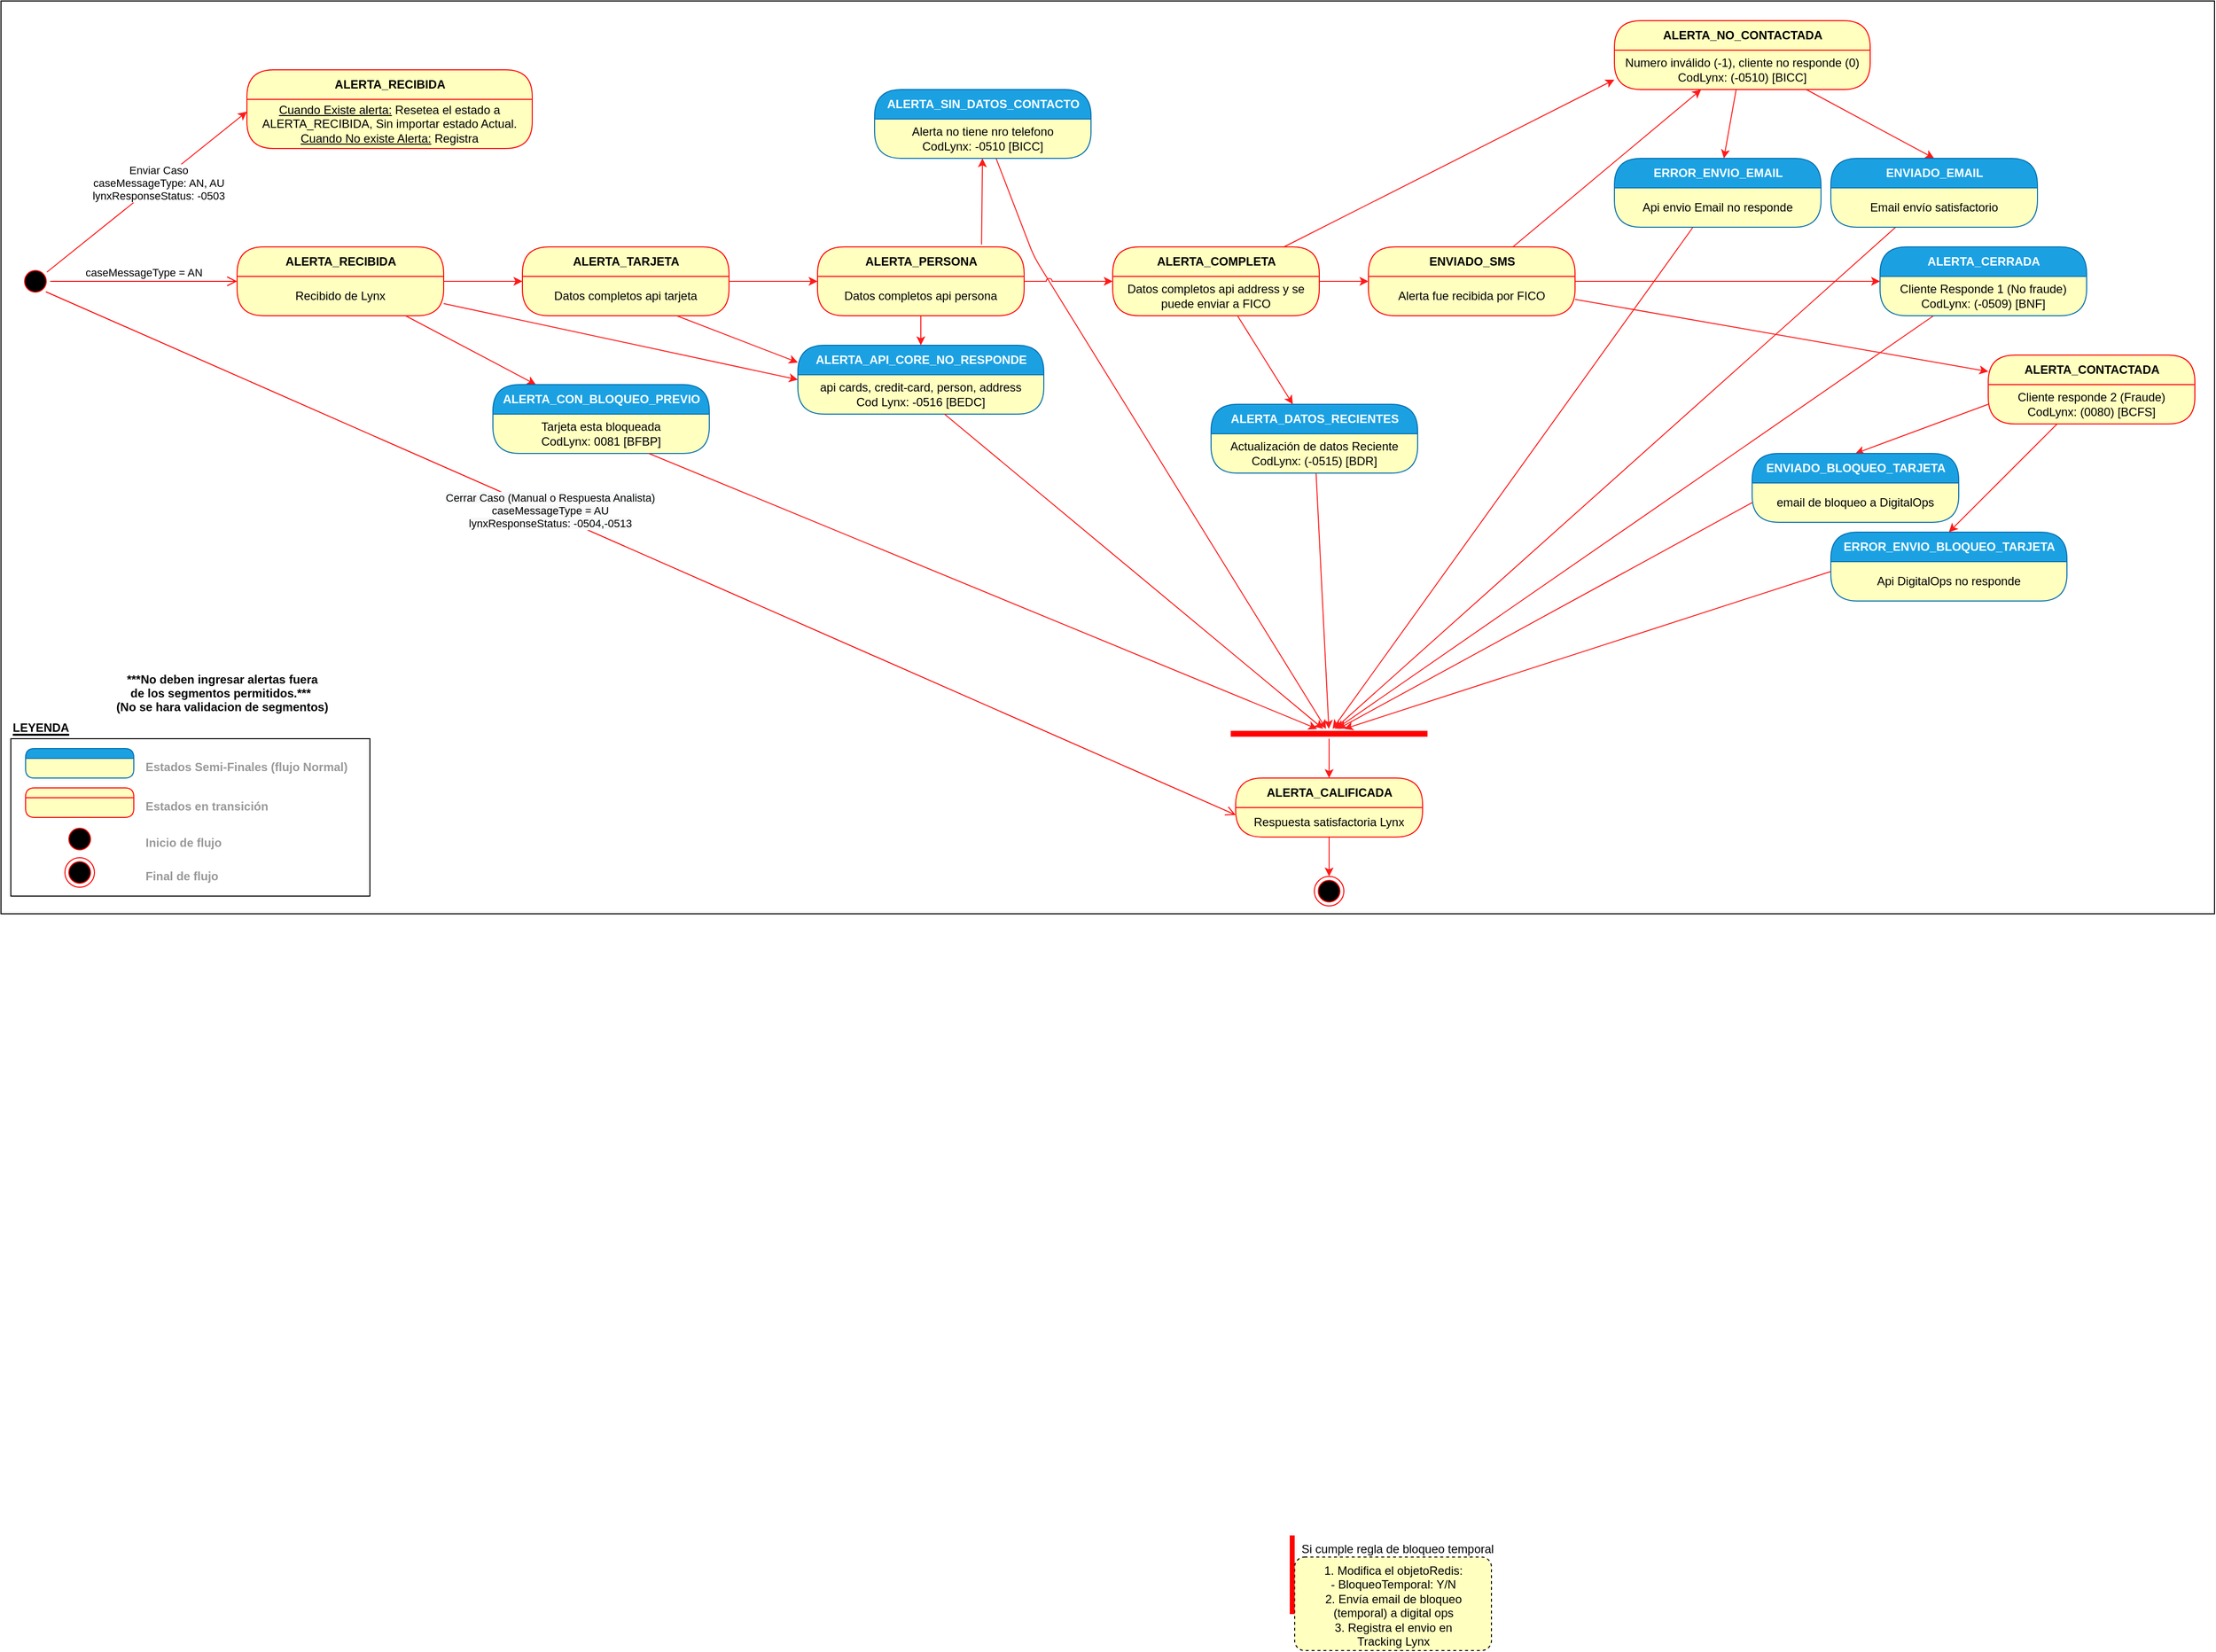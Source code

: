 <mxfile version="16.6.7" type="github"><diagram id="e5wToZ6Jj2soGeOCWYj3" name="Page-1"><mxGraphModel dx="3074" dy="1052" grid="1" gridSize="10" guides="1" tooltips="1" connect="1" arrows="1" fold="1" page="1" pageScale="1" pageWidth="827" pageHeight="1169" math="0" shadow="0"><root><mxCell id="0"/><mxCell id="1" parent="0"/><mxCell id="meJ3Hm6bCnbv4KWAAB1v-10" value="" style="rounded=0;whiteSpace=wrap;html=1;" parent="1" vertex="1"><mxGeometry x="-140" y="70" width="2250" height="928" as="geometry"/></mxCell><mxCell id="77KCPv3B4IZZ5Z66STRk-72" style="edgeStyle=none;rounded=1;orthogonalLoop=1;jettySize=auto;html=1;strokeColor=#FF1919;" parent="1" source="77KCPv3B4IZZ5Z66STRk-35" target="77KCPv3B4IZZ5Z66STRk-59" edge="1"><mxGeometry relative="1" as="geometry"><mxPoint x="1340" y="710" as="targetPoint"/></mxGeometry></mxCell><mxCell id="77KCPv3B4IZZ5Z66STRk-73" style="edgeStyle=none;rounded=1;orthogonalLoop=1;jettySize=auto;html=1;strokeColor=#FF1919;" parent="1" source="77KCPv3B4IZZ5Z66STRk-26" target="77KCPv3B4IZZ5Z66STRk-59" edge="1"><mxGeometry relative="1" as="geometry"><Array as="points"><mxPoint x="910" y="330"/></Array><mxPoint x="1100" y="660" as="targetPoint"/></mxGeometry></mxCell><mxCell id="77KCPv3B4IZZ5Z66STRk-12" style="edgeStyle=orthogonalEdgeStyle;rounded=0;orthogonalLoop=1;jettySize=auto;html=1;strokeColor=#FF1919;" parent="1" source="77KCPv3B4IZZ5Z66STRk-1" target="77KCPv3B4IZZ5Z66STRk-5" edge="1"><mxGeometry relative="1" as="geometry"/></mxCell><mxCell id="90G6gJbZFidTqptF8gDu-3" style="rounded=0;orthogonalLoop=1;jettySize=auto;html=1;entryX=0;entryY=0.5;entryDx=0;entryDy=0;strokeColor=#FF1919;" parent="1" source="77KCPv3B4IZZ5Z66STRk-1" target="77KCPv3B4IZZ5Z66STRk-20" edge="1"><mxGeometry relative="1" as="geometry"/></mxCell><mxCell id="tDKdMyrOGzaEZXIqc7HQ-4" style="rounded=0;orthogonalLoop=1;jettySize=auto;html=1;strokeColor=#FF1919;" parent="1" source="77KCPv3B4IZZ5Z66STRk-1" target="tDKdMyrOGzaEZXIqc7HQ-1" edge="1"><mxGeometry relative="1" as="geometry"/></mxCell><mxCell id="77KCPv3B4IZZ5Z66STRk-1" value="ALERTA_RECIBIDA" style="swimlane;html=1;fontStyle=1;align=center;verticalAlign=middle;childLayout=stackLayout;horizontal=1;startSize=30;horizontalStack=0;resizeParent=0;resizeLast=1;container=0;fontColor=#000000;collapsible=0;rounded=1;arcSize=30;strokeColor=#ff0000;fillColor=#ffffc0;swimlaneFillColor=#ffffc0;dropTarget=0;" parent="1" vertex="1"><mxGeometry x="100" y="320" width="210" height="70" as="geometry"/></mxCell><mxCell id="77KCPv3B4IZZ5Z66STRk-2" value="Recibido de Lynx" style="text;html=1;strokeColor=none;fillColor=none;align=center;verticalAlign=middle;spacingLeft=4;spacingRight=4;whiteSpace=wrap;overflow=hidden;rotatable=0;fontColor=#000000;" parent="77KCPv3B4IZZ5Z66STRk-1" vertex="1"><mxGeometry y="30" width="210" height="40" as="geometry"/></mxCell><mxCell id="fLqlD2cx_nLfpuTeQDXq-3" style="edgeStyle=orthogonalEdgeStyle;rounded=0;orthogonalLoop=1;jettySize=auto;html=1;entryX=0;entryY=0.125;entryDx=0;entryDy=0;entryPerimeter=0;strokeColor=#FF1919;" parent="1" source="77KCPv3B4IZZ5Z66STRk-5" target="77KCPv3B4IZZ5Z66STRk-9" edge="1"><mxGeometry relative="1" as="geometry"/></mxCell><mxCell id="77KCPv3B4IZZ5Z66STRk-5" value="ALERTA_TARJETA" style="swimlane;html=1;fontStyle=1;align=center;verticalAlign=middle;childLayout=stackLayout;horizontal=1;startSize=30;horizontalStack=0;resizeParent=0;resizeLast=1;container=0;fontColor=#000000;collapsible=0;rounded=1;arcSize=30;strokeColor=#ff0000;fillColor=#ffffc0;swimlaneFillColor=#ffffc0;dropTarget=0;" parent="1" vertex="1"><mxGeometry x="390" y="320" width="210" height="70" as="geometry"/></mxCell><mxCell id="77KCPv3B4IZZ5Z66STRk-6" value="Datos completos api&amp;nbsp;tarjeta" style="text;html=1;strokeColor=none;fillColor=none;align=center;verticalAlign=middle;spacingLeft=4;spacingRight=4;whiteSpace=wrap;overflow=hidden;rotatable=0;fontColor=#000000;" parent="77KCPv3B4IZZ5Z66STRk-5" vertex="1"><mxGeometry y="30" width="210" height="40" as="geometry"/></mxCell><mxCell id="77KCPv3B4IZZ5Z66STRk-14" style="edgeStyle=orthogonalEdgeStyle;rounded=0;orthogonalLoop=1;jettySize=auto;html=1;jumpStyle=arc;strokeColor=#FF1919;" parent="1" source="77KCPv3B4IZZ5Z66STRk-8" target="77KCPv3B4IZZ5Z66STRk-10" edge="1"><mxGeometry relative="1" as="geometry"/></mxCell><mxCell id="77KCPv3B4IZZ5Z66STRk-25" style="edgeStyle=none;rounded=0;orthogonalLoop=1;jettySize=auto;html=1;strokeColor=#FF1919;" parent="1" source="77KCPv3B4IZZ5Z66STRk-8" target="77KCPv3B4IZZ5Z66STRk-20" edge="1"><mxGeometry relative="1" as="geometry"/></mxCell><mxCell id="77KCPv3B4IZZ5Z66STRk-28" style="edgeStyle=none;rounded=0;orthogonalLoop=1;jettySize=auto;html=1;exitX=0.794;exitY=-0.033;exitDx=0;exitDy=0;exitPerimeter=0;strokeColor=#FF1919;" parent="1" source="77KCPv3B4IZZ5Z66STRk-8" target="77KCPv3B4IZZ5Z66STRk-26" edge="1"><mxGeometry relative="1" as="geometry"/></mxCell><mxCell id="77KCPv3B4IZZ5Z66STRk-8" value="ALERTA_PERSONA" style="swimlane;html=1;fontStyle=1;align=center;verticalAlign=middle;childLayout=stackLayout;horizontal=1;startSize=30;horizontalStack=0;resizeParent=0;resizeLast=1;container=0;fontColor=#000000;collapsible=0;rounded=1;arcSize=30;strokeColor=#ff0000;fillColor=#ffffc0;swimlaneFillColor=#ffffc0;dropTarget=0;" parent="1" vertex="1"><mxGeometry x="690" y="320" width="210" height="70" as="geometry"/></mxCell><mxCell id="77KCPv3B4IZZ5Z66STRk-9" value="Datos completos api persona" style="text;html=1;strokeColor=none;fillColor=none;align=center;verticalAlign=middle;spacingLeft=4;spacingRight=4;whiteSpace=wrap;overflow=hidden;rotatable=0;fontColor=#000000;" parent="77KCPv3B4IZZ5Z66STRk-8" vertex="1"><mxGeometry y="30" width="210" height="40" as="geometry"/></mxCell><mxCell id="77KCPv3B4IZZ5Z66STRk-33" style="edgeStyle=none;rounded=0;orthogonalLoop=1;jettySize=auto;html=1;strokeColor=#FF1919;" parent="1" source="77KCPv3B4IZZ5Z66STRk-10" target="77KCPv3B4IZZ5Z66STRk-29" edge="1"><mxGeometry relative="1" as="geometry"/></mxCell><mxCell id="77KCPv3B4IZZ5Z66STRk-34" style="edgeStyle=none;rounded=0;orthogonalLoop=1;jettySize=auto;html=1;strokeColor=#FF1919;" parent="1" source="77KCPv3B4IZZ5Z66STRk-10" target="77KCPv3B4IZZ5Z66STRk-31" edge="1"><mxGeometry relative="1" as="geometry"/></mxCell><mxCell id="SPsXiou8FZaf5zSpWh6t-2" style="rounded=0;orthogonalLoop=1;jettySize=auto;html=1;entryX=0;entryY=0.75;entryDx=0;entryDy=0;strokeColor=#FF1919;" parent="1" source="77KCPv3B4IZZ5Z66STRk-10" target="SPsXiou8FZaf5zSpWh6t-1" edge="1"><mxGeometry relative="1" as="geometry"><mxPoint x="1550.0" y="150.0" as="targetPoint"/></mxGeometry></mxCell><mxCell id="77KCPv3B4IZZ5Z66STRk-10" value="ALERTA_COMPLETA" style="swimlane;html=1;fontStyle=1;align=center;verticalAlign=middle;childLayout=stackLayout;horizontal=1;startSize=30;horizontalStack=0;resizeParent=0;resizeLast=1;container=0;fontColor=#000000;collapsible=0;rounded=1;arcSize=30;strokeColor=#ff0000;fillColor=#ffffc0;swimlaneFillColor=#ffffc0;dropTarget=0;" parent="1" vertex="1"><mxGeometry x="990" y="320" width="210" height="70" as="geometry"/></mxCell><mxCell id="fLqlD2cx_nLfpuTeQDXq-1" value="Datos completos api address y se puede enviar a FICO" style="text;html=1;strokeColor=none;fillColor=none;align=center;verticalAlign=middle;spacingLeft=4;spacingRight=4;whiteSpace=wrap;overflow=hidden;rotatable=0;fontColor=#000000;" parent="77KCPv3B4IZZ5Z66STRk-10" vertex="1"><mxGeometry y="30" width="210" height="40" as="geometry"/></mxCell><mxCell id="77KCPv3B4IZZ5Z66STRk-20" value="ALERTA_API_CORE_NO_RESPONDE" style="swimlane;html=1;fontStyle=1;align=center;verticalAlign=middle;childLayout=stackLayout;horizontal=1;startSize=30;horizontalStack=0;resizeParent=0;resizeLast=1;container=0;collapsible=0;rounded=1;arcSize=30;strokeColor=#006EAF;fillColor=#1ba1e2;swimlaneFillColor=#ffffc0;dropTarget=0;fontColor=#ffffff;" parent="1" vertex="1"><mxGeometry x="670" y="420" width="250" height="70" as="geometry"/></mxCell><mxCell id="77KCPv3B4IZZ5Z66STRk-21" value="api cards, credit-card, person, address&lt;br&gt;Cod Lynx: -0516 [BEDC]" style="text;html=1;strokeColor=none;fillColor=none;align=center;verticalAlign=middle;spacingLeft=4;spacingRight=4;whiteSpace=wrap;overflow=hidden;rotatable=0;fontColor=#000000;" parent="77KCPv3B4IZZ5Z66STRk-20" vertex="1"><mxGeometry y="30" width="250" height="40" as="geometry"/></mxCell><mxCell id="77KCPv3B4IZZ5Z66STRk-26" value="ALERTA_SIN_DATOS_CONTACTO" style="swimlane;html=1;fontStyle=1;align=center;verticalAlign=middle;childLayout=stackLayout;horizontal=1;startSize=30;horizontalStack=0;resizeParent=0;resizeLast=1;container=0;fontColor=#ffffff;collapsible=0;rounded=1;arcSize=30;strokeColor=#006EAF;fillColor=#1ba1e2;swimlaneFillColor=#ffffc0;dropTarget=0;" parent="1" vertex="1"><mxGeometry x="748" y="160" width="220" height="70" as="geometry"/></mxCell><mxCell id="77KCPv3B4IZZ5Z66STRk-27" value="Alerta no tiene nro telefono&lt;br&gt;CodLynx: -0510 [BICC]" style="text;html=1;strokeColor=none;fillColor=none;align=center;verticalAlign=middle;spacingLeft=4;spacingRight=4;whiteSpace=wrap;overflow=hidden;rotatable=0;fontColor=#000000;" parent="77KCPv3B4IZZ5Z66STRk-26" vertex="1"><mxGeometry y="30" width="220" height="40" as="geometry"/></mxCell><mxCell id="fLqlD2cx_nLfpuTeQDXq-5" value="Alerta no tiene nro telefono&lt;br&gt;CodLynx: -0510 [BICC]" style="text;html=1;strokeColor=none;fillColor=none;align=center;verticalAlign=middle;spacingLeft=4;spacingRight=4;whiteSpace=wrap;overflow=hidden;rotatable=0;fontColor=#000000;" parent="77KCPv3B4IZZ5Z66STRk-26" vertex="1"><mxGeometry y="70" width="220" as="geometry"/></mxCell><mxCell id="77KCPv3B4IZZ5Z66STRk-69" style="edgeStyle=none;rounded=0;orthogonalLoop=1;jettySize=auto;html=1;strokeColor=#FF1919;" parent="1" source="77KCPv3B4IZZ5Z66STRk-29" target="77KCPv3B4IZZ5Z66STRk-59" edge="1"><mxGeometry relative="1" as="geometry"><mxPoint x="1197" y="660" as="targetPoint"/></mxGeometry></mxCell><mxCell id="77KCPv3B4IZZ5Z66STRk-29" value="ALERTA_DATOS_RECIENTES" style="swimlane;html=1;fontStyle=1;align=center;verticalAlign=middle;childLayout=stackLayout;horizontal=1;startSize=30;horizontalStack=0;resizeParent=0;resizeLast=1;container=0;fontColor=#ffffff;collapsible=0;rounded=1;arcSize=30;strokeColor=#006EAF;fillColor=#1ba1e2;swimlaneFillColor=#ffffc0;dropTarget=0;" parent="1" vertex="1"><mxGeometry x="1090" y="480" width="210" height="70" as="geometry"/></mxCell><mxCell id="77KCPv3B4IZZ5Z66STRk-30" value="Actualización de datos Reciente&lt;br&gt;CodLynx: (-0515) [BDR]" style="text;html=1;strokeColor=none;fillColor=none;align=center;verticalAlign=middle;spacingLeft=4;spacingRight=4;whiteSpace=wrap;overflow=hidden;rotatable=0;fontColor=#000000;" parent="77KCPv3B4IZZ5Z66STRk-29" vertex="1"><mxGeometry y="30" width="210" height="40" as="geometry"/></mxCell><mxCell id="77KCPv3B4IZZ5Z66STRk-41" style="edgeStyle=none;rounded=0;orthogonalLoop=1;jettySize=auto;html=1;strokeColor=#FF1919;" parent="1" source="77KCPv3B4IZZ5Z66STRk-31" target="77KCPv3B4IZZ5Z66STRk-35" edge="1"><mxGeometry relative="1" as="geometry"/></mxCell><mxCell id="77KCPv3B4IZZ5Z66STRk-42" style="edgeStyle=none;rounded=0;orthogonalLoop=1;jettySize=auto;html=1;strokeColor=#FF1919;" parent="1" source="77KCPv3B4IZZ5Z66STRk-31" target="77KCPv3B4IZZ5Z66STRk-37" edge="1"><mxGeometry relative="1" as="geometry"><mxPoint x="1597" y="327.647" as="sourcePoint"/></mxGeometry></mxCell><mxCell id="77KCPv3B4IZZ5Z66STRk-43" style="edgeStyle=none;rounded=0;orthogonalLoop=1;jettySize=auto;html=1;strokeColor=#FF1919;" parent="1" source="77KCPv3B4IZZ5Z66STRk-31" target="77KCPv3B4IZZ5Z66STRk-39" edge="1"><mxGeometry relative="1" as="geometry"><mxPoint x="1597" y="350" as="sourcePoint"/></mxGeometry></mxCell><mxCell id="77KCPv3B4IZZ5Z66STRk-31" value="ENVIADO_SMS" style="swimlane;html=1;fontStyle=1;align=center;verticalAlign=middle;childLayout=stackLayout;horizontal=1;startSize=30;horizontalStack=0;resizeParent=0;resizeLast=1;container=0;fontColor=#000000;collapsible=0;rounded=1;arcSize=30;strokeColor=#ff0000;swimlaneFillColor=#ffffc0;dropTarget=0;fillColor=#FFFFC0;" parent="1" vertex="1"><mxGeometry x="1250" y="320" width="210" height="70" as="geometry"/></mxCell><mxCell id="DF0V8rczd2MYBJeqJLXW-1" value="Alerta fue recibida por FICO" style="text;html=1;strokeColor=none;fillColor=none;align=center;verticalAlign=middle;spacingLeft=4;spacingRight=4;whiteSpace=wrap;overflow=hidden;rotatable=0;fontColor=#000000;" parent="77KCPv3B4IZZ5Z66STRk-31" vertex="1"><mxGeometry y="30" width="210" height="40" as="geometry"/></mxCell><mxCell id="77KCPv3B4IZZ5Z66STRk-35" value="ALERTA_CERRADA" style="swimlane;html=1;fontStyle=1;align=center;verticalAlign=middle;childLayout=stackLayout;horizontal=1;startSize=30;horizontalStack=0;resizeParent=0;resizeLast=1;container=0;fontColor=#ffffff;collapsible=0;rounded=1;arcSize=30;strokeColor=#006EAF;fillColor=#1ba1e2;swimlaneFillColor=#ffffc0;dropTarget=0;" parent="1" vertex="1"><mxGeometry x="1770" y="320" width="210" height="70" as="geometry"/></mxCell><mxCell id="77KCPv3B4IZZ5Z66STRk-36" value="Cliente Responde 1 (No fraude)&lt;br&gt;CodLynx: (-0509) [BNF]" style="text;html=1;strokeColor=none;fillColor=none;align=center;verticalAlign=middle;spacingLeft=4;spacingRight=4;whiteSpace=wrap;overflow=hidden;rotatable=0;fontColor=#000000;" parent="77KCPv3B4IZZ5Z66STRk-35" vertex="1"><mxGeometry y="30" width="210" height="40" as="geometry"/></mxCell><mxCell id="DF0V8rczd2MYBJeqJLXW-4" style="rounded=0;orthogonalLoop=1;jettySize=auto;html=1;exitX=0;exitY=0.5;exitDx=0;exitDy=0;entryX=0.5;entryY=0;entryDx=0;entryDy=0;strokeColor=#FF1919;" parent="1" source="77KCPv3B4IZZ5Z66STRk-38" target="DF0V8rczd2MYBJeqJLXW-2" edge="1"><mxGeometry relative="1" as="geometry"/></mxCell><mxCell id="DF0V8rczd2MYBJeqJLXW-9" style="edgeStyle=none;rounded=0;orthogonalLoop=1;jettySize=auto;html=1;entryX=0.5;entryY=0;entryDx=0;entryDy=0;strokeColor=#FF1919;" parent="1" source="77KCPv3B4IZZ5Z66STRk-37" target="DF0V8rczd2MYBJeqJLXW-7" edge="1"><mxGeometry relative="1" as="geometry"/></mxCell><mxCell id="77KCPv3B4IZZ5Z66STRk-37" value="&lt;font color=&quot;#000000&quot;&gt;ALERTA_CONTACTADA&lt;/font&gt;" style="swimlane;html=1;fontStyle=1;align=center;verticalAlign=middle;childLayout=stackLayout;horizontal=1;startSize=30;horizontalStack=0;resizeParent=0;resizeLast=1;container=0;fontColor=#ffffff;collapsible=0;rounded=1;arcSize=30;swimlaneFillColor=#ffffc0;dropTarget=0;fillColor=#FFFFC0;strokeColor=#FF0000;" parent="1" vertex="1"><mxGeometry x="1880" y="430" width="210" height="70" as="geometry"/></mxCell><mxCell id="77KCPv3B4IZZ5Z66STRk-38" value="Cliente responde 2 (Fraude)&lt;br&gt;CodLynx:&amp;nbsp;(0080) [BCFS]" style="text;html=1;strokeColor=none;fillColor=none;align=center;verticalAlign=middle;spacingLeft=4;spacingRight=4;whiteSpace=wrap;overflow=hidden;rotatable=0;fontColor=#000000;" parent="77KCPv3B4IZZ5Z66STRk-37" vertex="1"><mxGeometry y="30" width="210" height="40" as="geometry"/></mxCell><mxCell id="77KCPv3B4IZZ5Z66STRk-70" style="edgeStyle=none;rounded=0;orthogonalLoop=1;jettySize=auto;html=1;strokeColor=#FF1919;" parent="1" source="3atjrFzW7oZnoOp0wOfv-2" target="77KCPv3B4IZZ5Z66STRk-59" edge="1"><mxGeometry relative="1" as="geometry"><mxPoint x="1310" y="700" as="targetPoint"/></mxGeometry></mxCell><mxCell id="dr77cnrp0Dk-WK7C_Hbr-10" style="edgeStyle=none;rounded=0;orthogonalLoop=1;jettySize=auto;html=1;entryX=0.5;entryY=0;entryDx=0;entryDy=0;strokeColor=#FF1919;" parent="1" source="77KCPv3B4IZZ5Z66STRk-39" target="3atjrFzW7oZnoOp0wOfv-2" edge="1"><mxGeometry relative="1" as="geometry"/></mxCell><mxCell id="3atjrFzW7oZnoOp0wOfv-4" style="rounded=0;orthogonalLoop=1;jettySize=auto;html=1;strokeColor=#FF1919;" parent="1" source="77KCPv3B4IZZ5Z66STRk-39" target="dr77cnrp0Dk-WK7C_Hbr-8" edge="1"><mxGeometry relative="1" as="geometry"/></mxCell><mxCell id="77KCPv3B4IZZ5Z66STRk-39" value="&lt;font color=&quot;#000000&quot;&gt;ALERTA_NO_CONTACTADA&lt;/font&gt;" style="swimlane;html=1;fontStyle=1;align=center;verticalAlign=middle;childLayout=stackLayout;horizontal=1;startSize=30;horizontalStack=0;resizeParent=0;resizeLast=1;container=0;fontColor=#ffffff;collapsible=0;rounded=1;arcSize=30;swimlaneFillColor=#ffffc0;dropTarget=0;fillColor=#FFFFC0;strokeColor=#FF0000;" parent="1" vertex="1"><mxGeometry x="1500" y="90" width="260" height="70" as="geometry"/></mxCell><mxCell id="SPsXiou8FZaf5zSpWh6t-1" value="Numero inválido (-1), cliente no responde (0)&lt;br&gt;CodLynx:&amp;nbsp;(-0510) [BICC]" style="text;html=1;strokeColor=none;fillColor=none;align=center;verticalAlign=middle;spacingLeft=4;spacingRight=4;whiteSpace=wrap;overflow=hidden;rotatable=0;fontColor=#000000;" parent="77KCPv3B4IZZ5Z66STRk-39" vertex="1"><mxGeometry y="30" width="260" height="40" as="geometry"/></mxCell><mxCell id="P6Ppndu3YUtAiaM16hDx-5" style="edgeStyle=none;rounded=1;orthogonalLoop=1;jettySize=auto;html=1;strokeColor=#FF1919;" parent="1" source="77KCPv3B4IZZ5Z66STRk-44" target="P6Ppndu3YUtAiaM16hDx-4" edge="1"><mxGeometry relative="1" as="geometry"/></mxCell><mxCell id="77KCPv3B4IZZ5Z66STRk-44" value="ALERTA_CALIFICADA" style="swimlane;html=1;fontStyle=1;align=center;verticalAlign=middle;childLayout=stackLayout;horizontal=1;startSize=30;horizontalStack=0;resizeParent=0;resizeLast=1;container=0;fontColor=#000000;collapsible=0;rounded=1;arcSize=30;strokeColor=#ff0000;fillColor=#ffffc0;swimlaneFillColor=#ffffc0;dropTarget=0;" parent="1" vertex="1"><mxGeometry x="1115" y="860" width="190" height="60" as="geometry"/></mxCell><mxCell id="77KCPv3B4IZZ5Z66STRk-45" value="Respuesta satisfactoria Lynx" style="text;html=1;strokeColor=none;fillColor=none;align=center;verticalAlign=middle;spacingLeft=4;spacingRight=4;whiteSpace=wrap;overflow=hidden;rotatable=0;fontColor=#000000;" parent="77KCPv3B4IZZ5Z66STRk-44" vertex="1"><mxGeometry y="30" width="190" height="30" as="geometry"/></mxCell><mxCell id="77KCPv3B4IZZ5Z66STRk-66" style="edgeStyle=none;rounded=0;orthogonalLoop=1;jettySize=auto;html=1;entryX=0.5;entryY=0;entryDx=0;entryDy=0;strokeColor=#FF1919;" parent="1" source="77KCPv3B4IZZ5Z66STRk-59" target="77KCPv3B4IZZ5Z66STRk-44" edge="1"><mxGeometry relative="1" as="geometry"/></mxCell><mxCell id="77KCPv3B4IZZ5Z66STRk-59" value="" style="shape=line;html=1;strokeWidth=6;strokeColor=#ff0000;" parent="1" vertex="1"><mxGeometry x="1110" y="810" width="200" height="10" as="geometry"/></mxCell><mxCell id="77KCPv3B4IZZ5Z66STRk-65" style="edgeStyle=none;rounded=0;orthogonalLoop=1;jettySize=auto;html=1;strokeColor=#FF1919;" parent="1" source="77KCPv3B4IZZ5Z66STRk-21" target="77KCPv3B4IZZ5Z66STRk-59" edge="1"><mxGeometry relative="1" as="geometry"><mxPoint x="1050" y="720" as="targetPoint"/></mxGeometry></mxCell><mxCell id="P6Ppndu3YUtAiaM16hDx-4" value="" style="ellipse;html=1;shape=endState;fillColor=#000000;strokeColor=#ff0000;" parent="1" vertex="1"><mxGeometry x="1195" y="960" width="30" height="30" as="geometry"/></mxCell><mxCell id="meJ3Hm6bCnbv4KWAAB1v-3" style="rounded=0;orthogonalLoop=1;jettySize=auto;html=1;entryX=0;entryY=0.25;entryDx=0;entryDy=0;strokeColor=#FF1919;" parent="1" source="P6Ppndu3YUtAiaM16hDx-6" target="meJ3Hm6bCnbv4KWAAB1v-2" edge="1"><mxGeometry relative="1" as="geometry"/></mxCell><mxCell id="meJ3Hm6bCnbv4KWAAB1v-4" value="Enviar Caso&lt;br&gt;caseMessageType: AN, AU&lt;br&gt;lynxResponseStatus: -0503" style="edgeLabel;html=1;align=center;verticalAlign=middle;resizable=0;points=[];" parent="meJ3Hm6bCnbv4KWAAB1v-3" vertex="1" connectable="0"><mxGeometry x="0.116" relative="1" as="geometry"><mxPoint as="offset"/></mxGeometry></mxCell><mxCell id="P6Ppndu3YUtAiaM16hDx-6" value="" style="ellipse;html=1;shape=startState;fillColor=#000000;strokeColor=#ff0000;" parent="1" vertex="1"><mxGeometry x="-120" y="340" width="30" height="30" as="geometry"/></mxCell><mxCell id="P6Ppndu3YUtAiaM16hDx-7" value="caseMessageType = AN" style="edgeStyle=orthogonalEdgeStyle;html=1;verticalAlign=bottom;endArrow=open;endSize=8;strokeColor=#ff0000;" parent="1" source="P6Ppndu3YUtAiaM16hDx-6" target="77KCPv3B4IZZ5Z66STRk-1" edge="1"><mxGeometry relative="1" as="geometry"><mxPoint x="145" y="300" as="targetPoint"/></mxGeometry></mxCell><mxCell id="dr77cnrp0Dk-WK7C_Hbr-3" value="***No deben ingresar alertas fuera&#10;de los segmentos permitidos.*** &#10;(No se hara validacion de segmentos)&#10;" style="text;strokeColor=none;fillColor=none;fontSize=12;fontStyle=1;verticalAlign=middle;align=center;spacing=0;labelPosition=center;verticalLabelPosition=middle;" parent="1" vertex="1"><mxGeometry x="-60" y="760" width="290" height="40" as="geometry"/></mxCell><mxCell id="dr77cnrp0Dk-WK7C_Hbr-11" style="edgeStyle=none;rounded=0;orthogonalLoop=1;jettySize=auto;html=1;strokeColor=#FF1919;" parent="1" source="dr77cnrp0Dk-WK7C_Hbr-8" target="77KCPv3B4IZZ5Z66STRk-59" edge="1"><mxGeometry relative="1" as="geometry"><mxPoint x="1260" y="670" as="targetPoint"/></mxGeometry></mxCell><mxCell id="dr77cnrp0Dk-WK7C_Hbr-8" value="ERROR_ENVIO_EMAIL" style="swimlane;html=1;fontStyle=1;align=center;verticalAlign=middle;childLayout=stackLayout;horizontal=1;startSize=30;horizontalStack=0;resizeParent=0;resizeLast=1;container=0;collapsible=0;rounded=1;arcSize=30;strokeColor=#006EAF;fillColor=#1ba1e2;swimlaneFillColor=#ffffc0;dropTarget=0;fontColor=#ffffff;" parent="1" vertex="1"><mxGeometry x="1500" y="230" width="210" height="70" as="geometry"/></mxCell><mxCell id="dr77cnrp0Dk-WK7C_Hbr-9" value="Api envio Email no responde&lt;br&gt;" style="text;html=1;strokeColor=none;fillColor=none;align=center;verticalAlign=middle;spacingLeft=4;spacingRight=4;whiteSpace=wrap;overflow=hidden;rotatable=0;fontColor=#000000;" parent="dr77cnrp0Dk-WK7C_Hbr-8" vertex="1"><mxGeometry y="30" width="210" height="40" as="geometry"/></mxCell><mxCell id="3atjrFzW7oZnoOp0wOfv-2" value="ENVIADO_EMAIL" style="swimlane;html=1;fontStyle=1;align=center;verticalAlign=middle;childLayout=stackLayout;horizontal=1;startSize=30;horizontalStack=0;resizeParent=0;resizeLast=1;container=0;collapsible=0;rounded=1;arcSize=30;strokeColor=#006EAF;fillColor=#1ba1e2;swimlaneFillColor=#ffffc0;dropTarget=0;fontColor=#ffffff;" parent="1" vertex="1"><mxGeometry x="1720" y="230" width="210" height="70" as="geometry"/></mxCell><mxCell id="SPsXiou8FZaf5zSpWh6t-3" value="Email envío satisfactorio&lt;br&gt;" style="text;html=1;strokeColor=none;fillColor=none;align=center;verticalAlign=middle;spacingLeft=4;spacingRight=4;whiteSpace=wrap;overflow=hidden;rotatable=0;fontColor=#000000;" parent="3atjrFzW7oZnoOp0wOfv-2" vertex="1"><mxGeometry y="30" width="210" height="40" as="geometry"/></mxCell><mxCell id="DF0V8rczd2MYBJeqJLXW-2" value="ENVIADO_BLOQUEO_TARJETA" style="swimlane;html=1;fontStyle=1;align=center;verticalAlign=middle;childLayout=stackLayout;horizontal=1;startSize=30;horizontalStack=0;resizeParent=0;resizeLast=1;container=0;fontColor=#ffffff;collapsible=0;rounded=1;arcSize=30;strokeColor=#006EAF;fillColor=#1ba1e2;swimlaneFillColor=#ffffc0;dropTarget=0;" parent="1" vertex="1"><mxGeometry x="1640" y="530" width="210" height="70" as="geometry"/></mxCell><mxCell id="DF0V8rczd2MYBJeqJLXW-3" value="email de bloqueo a DigitalOps&lt;br&gt;" style="text;html=1;strokeColor=none;fillColor=none;align=center;verticalAlign=middle;spacingLeft=4;spacingRight=4;whiteSpace=wrap;overflow=hidden;rotatable=0;fontColor=#000000;" parent="DF0V8rczd2MYBJeqJLXW-2" vertex="1"><mxGeometry y="30" width="210" height="40" as="geometry"/></mxCell><mxCell id="DF0V8rczd2MYBJeqJLXW-5" style="rounded=0;orthogonalLoop=1;jettySize=auto;html=1;exitX=0;exitY=0.5;exitDx=0;exitDy=0;strokeColor=#FF1919;" parent="1" source="DF0V8rczd2MYBJeqJLXW-3" target="77KCPv3B4IZZ5Z66STRk-59" edge="1"><mxGeometry relative="1" as="geometry"><mxPoint x="1370" y="730" as="targetPoint"/></mxGeometry></mxCell><mxCell id="DF0V8rczd2MYBJeqJLXW-7" value="ERROR_ENVIO_BLOQUEO_TARJETA" style="swimlane;html=1;fontStyle=1;align=center;verticalAlign=middle;childLayout=stackLayout;horizontal=1;startSize=30;horizontalStack=0;resizeParent=0;resizeLast=1;container=0;fontColor=#ffffff;collapsible=0;rounded=1;arcSize=30;strokeColor=#006EAF;fillColor=#1ba1e2;swimlaneFillColor=#ffffc0;dropTarget=0;" parent="1" vertex="1"><mxGeometry x="1720" y="610" width="240" height="70" as="geometry"/></mxCell><mxCell id="DF0V8rczd2MYBJeqJLXW-8" value="Api DigitalOps no responde&lt;br&gt;" style="text;html=1;strokeColor=none;fillColor=none;align=center;verticalAlign=middle;spacingLeft=4;spacingRight=4;whiteSpace=wrap;overflow=hidden;rotatable=0;fontColor=#000000;" parent="DF0V8rczd2MYBJeqJLXW-7" vertex="1"><mxGeometry y="30" width="240" height="40" as="geometry"/></mxCell><mxCell id="DF0V8rczd2MYBJeqJLXW-10" style="edgeStyle=none;rounded=0;orthogonalLoop=1;jettySize=auto;html=1;exitX=0;exitY=0.25;exitDx=0;exitDy=0;strokeColor=#FF1919;" parent="1" source="DF0V8rczd2MYBJeqJLXW-8" target="77KCPv3B4IZZ5Z66STRk-59" edge="1"><mxGeometry relative="1" as="geometry"><mxPoint x="1410" y="770" as="targetPoint"/></mxGeometry></mxCell><mxCell id="V9uZnK_i6f8zGeLkOwlv-1" value="&lt;font style=&quot;font-size: 12px&quot;&gt;&lt;br&gt;&lt;/font&gt;" style="text;strokeColor=none;fillColor=none;html=1;fontSize=24;fontStyle=1;verticalAlign=middle;align=center;" parent="1" vertex="1"><mxGeometry x="140" y="530" width="290" height="30" as="geometry"/></mxCell><mxCell id="90G6gJbZFidTqptF8gDu-5" style="edgeStyle=none;rounded=0;orthogonalLoop=1;jettySize=auto;html=1;entryX=0;entryY=0.25;entryDx=0;entryDy=0;strokeColor=#FF1919;" parent="1" source="77KCPv3B4IZZ5Z66STRk-6" target="77KCPv3B4IZZ5Z66STRk-20" edge="1"><mxGeometry relative="1" as="geometry"/></mxCell><mxCell id="fyI6EhqjK9DCoRPXTvLA-15" value="" style="group" parent="1" vertex="1" connectable="0"><mxGeometry x="-130" y="790" width="365" height="190" as="geometry"/></mxCell><mxCell id="fyI6EhqjK9DCoRPXTvLA-3" value="" style="rounded=0;whiteSpace=wrap;html=1;" parent="fyI6EhqjK9DCoRPXTvLA-15" vertex="1"><mxGeometry y="30" width="365" height="160" as="geometry"/></mxCell><mxCell id="fyI6EhqjK9DCoRPXTvLA-4" value="" style="swimlane;html=1;fontStyle=1;align=center;verticalAlign=middle;childLayout=stackLayout;horizontal=1;startSize=10;horizontalStack=0;resizeParent=0;resizeLast=1;container=0;fontColor=#ffffff;collapsible=0;rounded=1;arcSize=30;strokeColor=#006EAF;fillColor=#1ba1e2;swimlaneFillColor=#ffffc0;dropTarget=0;" parent="fyI6EhqjK9DCoRPXTvLA-15" vertex="1"><mxGeometry x="15" y="40" width="110" height="30" as="geometry"/></mxCell><mxCell id="fyI6EhqjK9DCoRPXTvLA-6" value="" style="swimlane;html=1;fontStyle=1;align=center;verticalAlign=middle;childLayout=stackLayout;horizontal=1;startSize=10;horizontalStack=0;resizeParent=0;resizeLast=1;container=0;fontColor=#000000;collapsible=0;rounded=1;arcSize=30;strokeColor=#ff0000;fillColor=#ffffc0;swimlaneFillColor=#ffffc0;dropTarget=0;" parent="fyI6EhqjK9DCoRPXTvLA-15" vertex="1"><mxGeometry x="15" y="80" width="110" height="30" as="geometry"/></mxCell><mxCell id="fyI6EhqjK9DCoRPXTvLA-8" value="&lt;font style=&quot;font-size: 12px&quot;&gt;Estados Semi-Finales (flujo Normal)&lt;br&gt;&lt;/font&gt;" style="text;strokeColor=none;fillColor=none;html=1;fontSize=24;fontStyle=1;verticalAlign=middle;align=left;fontColor=#999999;" parent="fyI6EhqjK9DCoRPXTvLA-15" vertex="1"><mxGeometry x="135" y="40" width="220" height="30" as="geometry"/></mxCell><mxCell id="fyI6EhqjK9DCoRPXTvLA-9" value="&lt;font style=&quot;font-size: 12px&quot;&gt;Estados en transición&lt;br&gt;&lt;/font&gt;" style="text;strokeColor=none;fillColor=none;html=1;fontSize=24;fontStyle=1;verticalAlign=middle;align=left;spacing=2;strokeWidth=1;horizontal=1;fontColor=#999999;" parent="fyI6EhqjK9DCoRPXTvLA-15" vertex="1"><mxGeometry x="135" y="80" width="220" height="30" as="geometry"/></mxCell><mxCell id="fyI6EhqjK9DCoRPXTvLA-10" value="&lt;font style=&quot;font-size: 12px&quot;&gt;LEYENDA&lt;br&gt;&lt;/font&gt;" style="text;strokeColor=none;fillColor=none;html=1;fontSize=24;fontStyle=5;verticalAlign=middle;align=left;" parent="fyI6EhqjK9DCoRPXTvLA-15" vertex="1"><mxGeometry width="220" height="30" as="geometry"/></mxCell><mxCell id="fyI6EhqjK9DCoRPXTvLA-11" value="" style="ellipse;html=1;shape=startState;fillColor=#000000;strokeColor=#ff0000;" parent="fyI6EhqjK9DCoRPXTvLA-15" vertex="1"><mxGeometry x="55" y="117" width="30" height="30" as="geometry"/></mxCell><mxCell id="fyI6EhqjK9DCoRPXTvLA-12" value="&lt;font style=&quot;font-size: 12px&quot;&gt;Inicio de flujo&lt;br&gt;&lt;/font&gt;" style="text;strokeColor=none;fillColor=none;html=1;fontSize=24;fontStyle=1;verticalAlign=middle;align=left;spacing=2;strokeWidth=1;horizontal=1;fontColor=#999999;" parent="fyI6EhqjK9DCoRPXTvLA-15" vertex="1"><mxGeometry x="135" y="117" width="220" height="30" as="geometry"/></mxCell><mxCell id="fyI6EhqjK9DCoRPXTvLA-13" value="" style="ellipse;html=1;shape=endState;fillColor=#000000;strokeColor=#ff0000;" parent="fyI6EhqjK9DCoRPXTvLA-15" vertex="1"><mxGeometry x="55" y="151" width="30" height="30" as="geometry"/></mxCell><mxCell id="fyI6EhqjK9DCoRPXTvLA-14" value="&lt;font style=&quot;font-size: 12px&quot;&gt;Final de flujo&lt;br&gt;&lt;/font&gt;" style="text;strokeColor=none;fillColor=none;html=1;fontSize=24;fontStyle=1;verticalAlign=middle;align=left;spacing=2;strokeWidth=1;horizontal=1;fontColor=#999999;" parent="fyI6EhqjK9DCoRPXTvLA-15" vertex="1"><mxGeometry x="135" y="151" width="220" height="30" as="geometry"/></mxCell><mxCell id="fLqlD2cx_nLfpuTeQDXq-2" value="" style="group" parent="1" vertex="1" connectable="0"><mxGeometry x="1170" y="1630" width="205" height="117" as="geometry"/></mxCell><mxCell id="cCC_wAo5Gk7yveZZET_A-15" value="1. Modifica el objetoRedis:&lt;br&gt;- BloqueoTemporal: Y/N&lt;br&gt;2. Envía email de bloqueo &lt;br&gt;(temporal) a digital ops&lt;br&gt;3. Registra el envio en &lt;br&gt;Tracking Lynx" style="html=1;align=center;verticalAlign=top;rounded=1;absoluteArcSize=1;arcSize=20;dashed=1;fillColor=#FFFFC0;" parent="fLqlD2cx_nLfpuTeQDXq-2" vertex="1"><mxGeometry x="5" y="22" width="200" height="95" as="geometry"/></mxCell><mxCell id="cCC_wAo5Gk7yveZZET_A-16" value="Si cumple regla de bloqueo temporal" style="html=1;points=[];perimeter=orthogonalPerimeter;strokeColor=none;align=left;verticalAlign=top;spacingLeft=10;fillColor=#FF0000;" parent="fLqlD2cx_nLfpuTeQDXq-2" vertex="1"><mxGeometry width="5" height="80" as="geometry"/></mxCell><mxCell id="fLqlD2cx_nLfpuTeQDXq-7" value="" style="html=1;verticalAlign=bottom;endArrow=open;endSize=8;strokeColor=#ff0000;exitX=1;exitY=1;exitDx=0;exitDy=0;entryX=0;entryY=0.25;entryDx=0;entryDy=0;" parent="1" source="P6Ppndu3YUtAiaM16hDx-6" target="77KCPv3B4IZZ5Z66STRk-45" edge="1"><mxGeometry relative="1" as="geometry"><mxPoint x="450" y="480" as="targetPoint"/><mxPoint x="290" y="459.5" as="sourcePoint"/></mxGeometry></mxCell><mxCell id="meJ3Hm6bCnbv4KWAAB1v-5" value="&lt;font style=&quot;font-size: 11px&quot;&gt;&lt;span style=&quot;background-color: rgb(248 , 249 , 250)&quot;&gt;Cerrar Caso (Manual o Respuesta Analista)&lt;br&gt;caseMessageType = AU&lt;/span&gt;&lt;br style=&quot;background-color: rgb(248 , 249 , 250)&quot;&gt;&lt;span style=&quot;background-color: rgb(248 , 249 , 250)&quot;&gt;lynxResponseStatus: -0504,&lt;/span&gt;&lt;/font&gt;&lt;span style=&quot;background-color: rgb(248 , 249 , 250)&quot;&gt;-0513&lt;/span&gt;" style="edgeLabel;html=1;align=center;verticalAlign=middle;resizable=0;points=[];" parent="fLqlD2cx_nLfpuTeQDXq-7" vertex="1" connectable="0"><mxGeometry x="-0.154" y="3" relative="1" as="geometry"><mxPoint x="-1" as="offset"/></mxGeometry></mxCell><mxCell id="meJ3Hm6bCnbv4KWAAB1v-1" value="ALERTA_RECIBIDA" style="swimlane;html=1;fontStyle=1;align=center;verticalAlign=middle;childLayout=stackLayout;horizontal=1;startSize=30;horizontalStack=0;resizeParent=0;resizeLast=1;container=0;fontColor=#000000;collapsible=0;rounded=1;arcSize=30;strokeColor=#ff0000;fillColor=#ffffc0;swimlaneFillColor=#ffffc0;dropTarget=0;" parent="1" vertex="1"><mxGeometry x="110" y="140" width="290" height="80" as="geometry"/></mxCell><mxCell id="meJ3Hm6bCnbv4KWAAB1v-2" value="&lt;u&gt;Cuando Existe alerta:&lt;/u&gt; Resetea el estado a ALERTA_RECIBIDA, Sin importar estado Actual.&lt;br&gt;&lt;u&gt;Cuando No existe Alerta:&lt;/u&gt; Registra" style="text;html=1;strokeColor=none;fillColor=none;align=center;verticalAlign=middle;spacingLeft=4;spacingRight=4;whiteSpace=wrap;overflow=hidden;rotatable=0;fontColor=#000000;" parent="meJ3Hm6bCnbv4KWAAB1v-1" vertex="1"><mxGeometry y="30" width="290" height="50" as="geometry"/></mxCell><mxCell id="tDKdMyrOGzaEZXIqc7HQ-1" value="ALERTA_CON_BLOQUEO_PREVIO" style="swimlane;html=1;fontStyle=1;align=center;verticalAlign=middle;childLayout=stackLayout;horizontal=1;startSize=30;horizontalStack=0;resizeParent=0;resizeLast=1;container=0;fontColor=#ffffff;collapsible=0;rounded=1;arcSize=30;strokeColor=#006EAF;fillColor=#1ba1e2;swimlaneFillColor=#ffffc0;dropTarget=0;" parent="1" vertex="1"><mxGeometry x="360" y="460" width="220" height="70" as="geometry"/></mxCell><mxCell id="tDKdMyrOGzaEZXIqc7HQ-2" value="Tarjeta esta bloqueada&lt;br&gt;CodLynx: 0081 [BFBP]" style="text;html=1;strokeColor=none;fillColor=none;align=center;verticalAlign=middle;spacingLeft=4;spacingRight=4;whiteSpace=wrap;overflow=hidden;rotatable=0;fontColor=#000000;" parent="tDKdMyrOGzaEZXIqc7HQ-1" vertex="1"><mxGeometry y="30" width="220" height="40" as="geometry"/></mxCell><mxCell id="tDKdMyrOGzaEZXIqc7HQ-3" value="Alerta no tiene nro telefono&lt;br&gt;CodLynx: -0510 [BICC]" style="text;html=1;strokeColor=none;fillColor=none;align=center;verticalAlign=middle;spacingLeft=4;spacingRight=4;whiteSpace=wrap;overflow=hidden;rotatable=0;fontColor=#000000;" parent="tDKdMyrOGzaEZXIqc7HQ-1" vertex="1"><mxGeometry y="70" width="220" as="geometry"/></mxCell><mxCell id="tDKdMyrOGzaEZXIqc7HQ-5" style="edgeStyle=none;rounded=0;orthogonalLoop=1;jettySize=auto;html=1;strokeColor=#FF1919;" parent="1" source="tDKdMyrOGzaEZXIqc7HQ-2" target="77KCPv3B4IZZ5Z66STRk-59" edge="1"><mxGeometry relative="1" as="geometry"/></mxCell></root></mxGraphModel></diagram></mxfile>